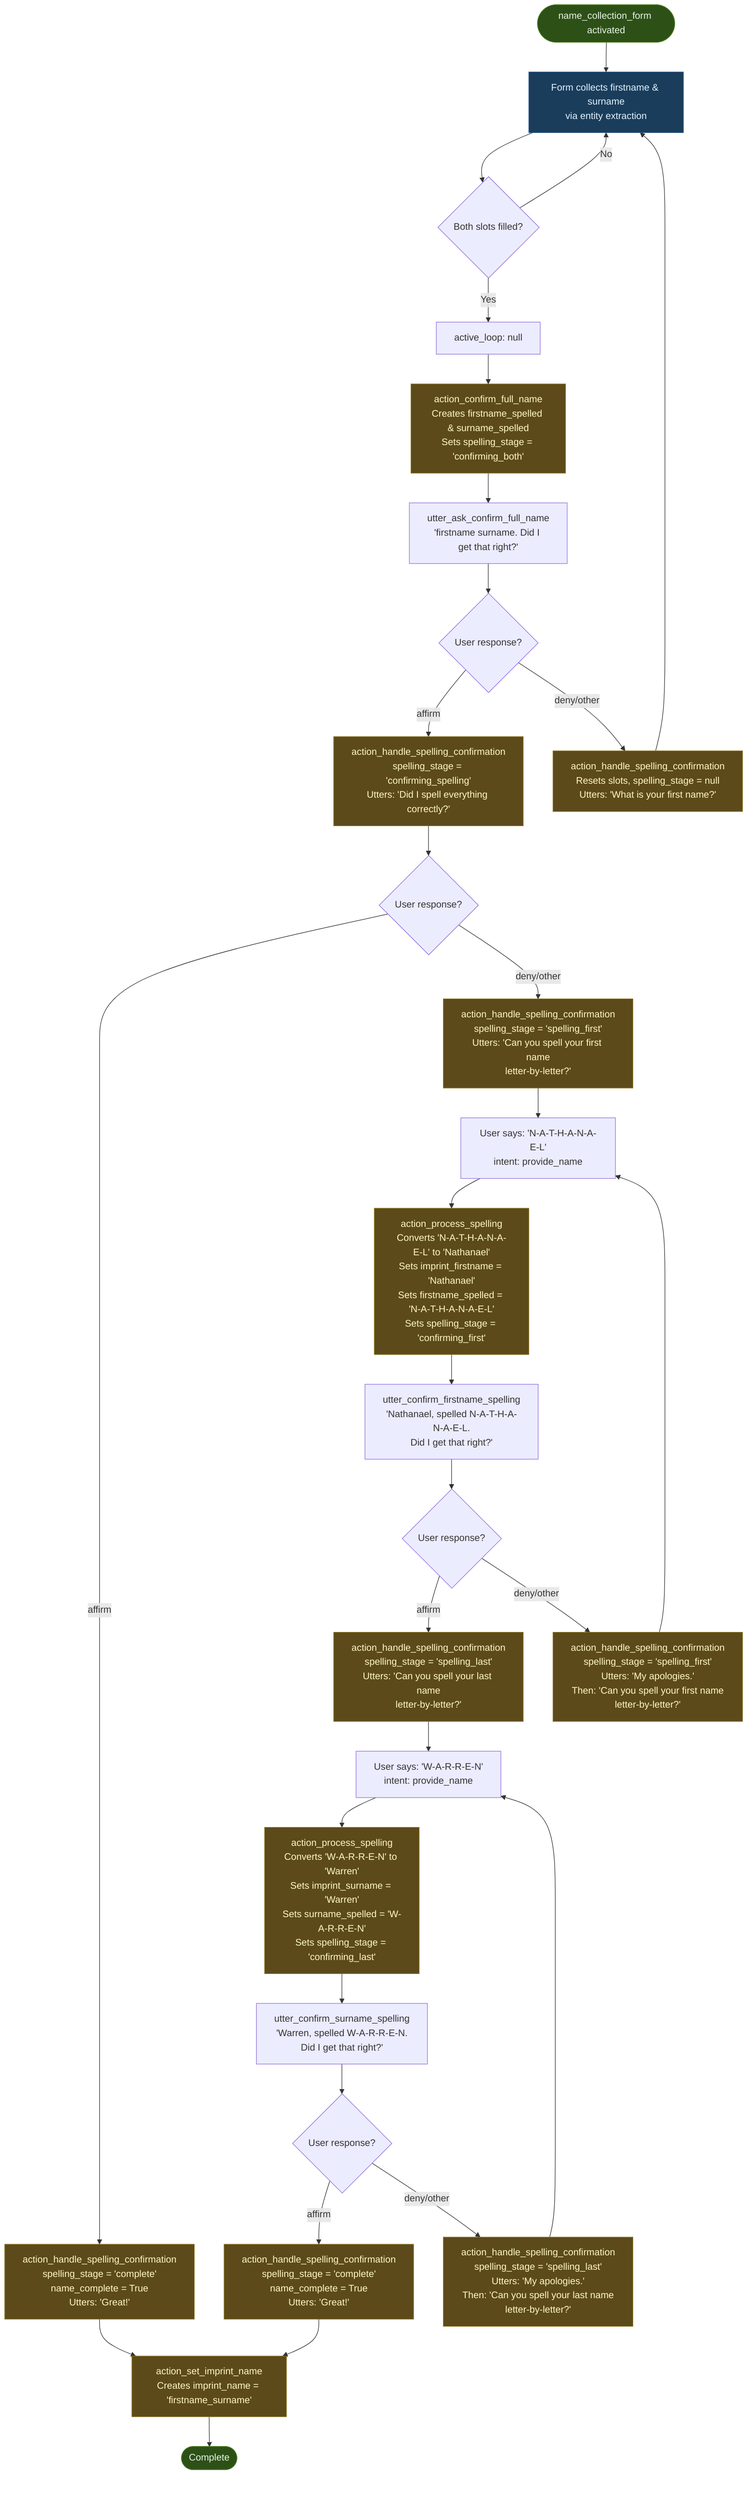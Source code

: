 flowchart TD
    Start([name_collection_form activated]) --> Form[Form collects firstname & surname<br/>via entity extraction]
    
    Form --> FormComplete{Both slots filled?}
    FormComplete -->|No| Form
    FormComplete -->|Yes| DeactivateForm[active_loop: null]
    
    DeactivateForm --> ConfirmAction[action_confirm_full_name<br/>Creates firstname_spelled & surname_spelled<br/>Sets spelling_stage = 'confirming_both']
    
    ConfirmAction --> UtterBoth[utter_ask_confirm_full_name<br/>'firstname surname. Did I get that right?']
    
    UtterBoth --> ResponseBoth{User response?}
    
    ResponseBoth -->|affirm| HandleBoth1[action_handle_spelling_confirmation<br/>spelling_stage = 'confirming_spelling'<br/>Utters: 'Did I spell everything correctly?']
    
    ResponseBoth -->|deny/other| HandleBoth2[action_handle_spelling_confirmation<br/>Resets slots, spelling_stage = null<br/>Utters: 'What is your first name?']
    
    HandleBoth2 --> Form
    
    %% Spelling confirmation branch
    HandleBoth1 --> ResponseSpelling{User response?}
    
    ResponseSpelling -->|affirm| HandleSpellingOK[action_handle_spelling_confirmation<br/>spelling_stage = 'complete'<br/>name_complete = True<br/>Utters: 'Great!']
    
    ResponseSpelling -->|deny/other| HandleSpellingWrong[action_handle_spelling_confirmation<br/>spelling_stage = 'spelling_first'<br/>Utters: 'Can you spell your first name<br/>letter-by-letter?']
    
    HandleSpellingOK --> SetName[action_set_imprint_name<br/>Creates imprint_name = 'firstname_surname']
    
    SetName --> End([Complete])
    
    %% First name spelling correction path
    HandleSpellingWrong --> UserSpellFirst[User says: 'N-A-T-H-A-N-A-E-L'<br/>intent: provide_name]
    
    UserSpellFirst --> ProcessFirst[action_process_spelling<br/>Converts 'N-A-T-H-A-N-A-E-L' to 'Nathanael'<br/>Sets imprint_firstname = 'Nathanael'<br/>Sets firstname_spelled = 'N-A-T-H-A-N-A-E-L'<br/>Sets spelling_stage = 'confirming_first']
    
    ProcessFirst --> UtterConfirmFirst[utter_confirm_firstname_spelling<br/>'Nathanael, spelled N-A-T-H-A-N-A-E-L.<br/>Did I get that right?']
    
    UtterConfirmFirst --> ResponseFirst{User response?}
    
    ResponseFirst -->|affirm| HandleFirstOK[action_handle_spelling_confirmation<br/>spelling_stage = 'spelling_last'<br/>Utters: 'Can you spell your last name<br/>letter-by-letter?']
    
    ResponseFirst -->|deny/other| HandleFirstWrong[action_handle_spelling_confirmation<br/>spelling_stage = 'spelling_first'<br/>Utters: 'My apologies.'<br/>Then: 'Can you spell your first name<br/>letter-by-letter?']
    
    HandleFirstWrong --> UserSpellFirst
    
    %% Last name spelling correction path
    HandleFirstOK --> UserSpellLast[User says: 'W-A-R-R-E-N'<br/>intent: provide_name]
    
    UserSpellLast --> ProcessLast[action_process_spelling<br/>Converts 'W-A-R-R-E-N' to 'Warren'<br/>Sets imprint_surname = 'Warren'<br/>Sets surname_spelled = 'W-A-R-R-E-N'<br/>Sets spelling_stage = 'confirming_last']
    
    ProcessLast --> UtterConfirmLast[utter_confirm_surname_spelling<br/>'Warren, spelled W-A-R-R-E-N.<br/>Did I get that right?']
    
    UtterConfirmLast --> ResponseLast{User response?}
    
    ResponseLast -->|affirm| HandleLastOK[action_handle_spelling_confirmation<br/>spelling_stage = 'complete'<br/>name_complete = True<br/>Utters: 'Great!']
    
    ResponseLast -->|deny/other| HandleLastWrong[action_handle_spelling_confirmation<br/>spelling_stage = 'spelling_last'<br/>Utters: 'My apologies.'<br/>Then: 'Can you spell your last name<br/>letter-by-letter?']
    
    HandleLastWrong --> UserSpellLast
    
    HandleLastOK --> SetName
    
    %% Styling
    style Start fill:#2d5016,stroke:#4a7c1f,color:#e8f5e9
    style End fill:#2d5016,stroke:#4a7c1f,color:#e8f5e9
    style Form fill:#1a3d5c,stroke:#2e5c8b,color:#e3f2fd
    style ProcessFirst fill:#5c4a1a,stroke:#8b7520,color:#fff9c4
    style ProcessLast fill:#5c4a1a,stroke:#8b7520,color:#fff9c4
    style ConfirmAction fill:#5c4a1a,stroke:#8b7520,color:#fff9c4
    style HandleBoth1 fill:#5c4a1a,stroke:#8b7520,color:#fff9c4
    style HandleBoth2 fill:#5c4a1a,stroke:#8b7520,color:#fff9c4
    style HandleSpellingOK fill:#5c4a1a,stroke:#8b7520,color:#fff9c4
    style HandleSpellingWrong fill:#5c4a1a,stroke:#8b7520,color:#fff9c4
    style HandleFirstOK fill:#5c4a1a,stroke:#8b7520,color:#fff9c4
    style HandleFirstWrong fill:#5c4a1a,stroke:#8b7520,color:#fff9c4
    style HandleLastOK fill:#5c4a1a,stroke:#8b7520,color:#fff9c4
    style HandleLastWrong fill:#5c4a1a,stroke:#8b7520,color:#fff9c4
    style SetName fill:#5c4a1a,stroke:#8b7520,color:#fff9c4